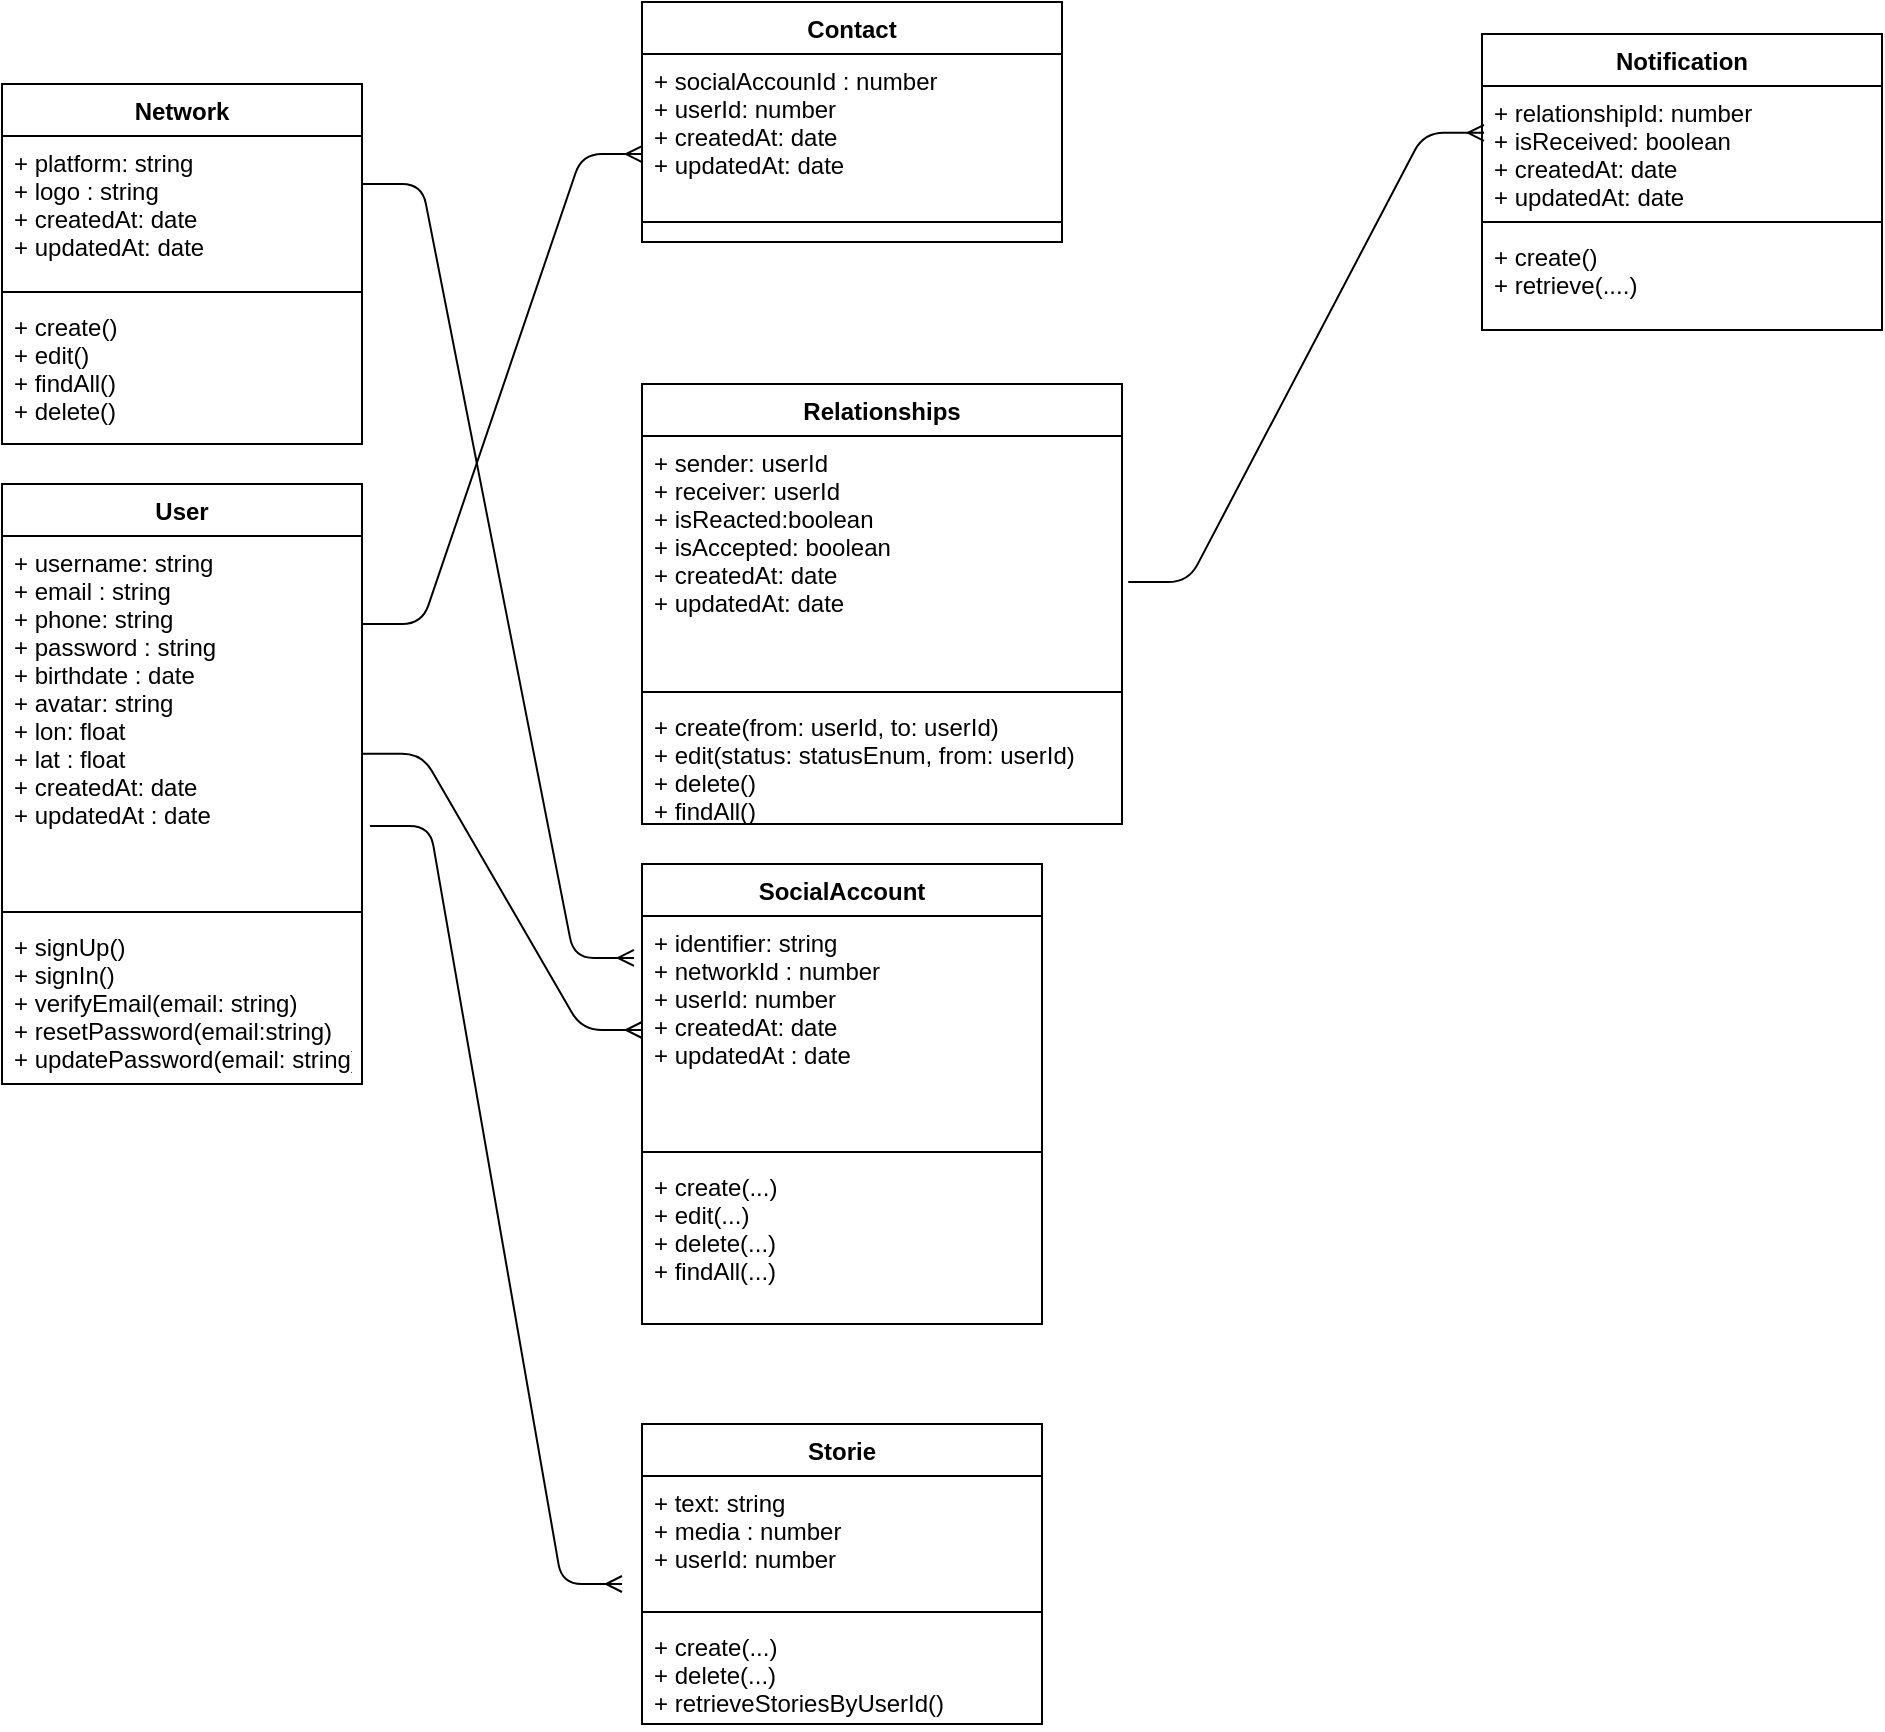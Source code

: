 <mxfile version="14.4.2" type="github">
  <diagram id="Mug0pGelg8B7DfXE1LOy" name="Page-1">
    <mxGraphModel dx="1422" dy="769" grid="1" gridSize="10" guides="1" tooltips="1" connect="1" arrows="1" fold="1" page="1" pageScale="1" pageWidth="850" pageHeight="1100" math="0" shadow="0">
      <root>
        <mxCell id="0" />
        <mxCell id="1" parent="0" />
        <mxCell id="fT1vzViWr6n6DPkHhAtO-1" value="User" style="swimlane;fontStyle=1;align=center;verticalAlign=top;childLayout=stackLayout;horizontal=1;startSize=26;horizontalStack=0;resizeParent=1;resizeParentMax=0;resizeLast=0;collapsible=1;marginBottom=0;" parent="1" vertex="1">
          <mxGeometry x="80" y="250" width="180" height="300" as="geometry" />
        </mxCell>
        <mxCell id="fT1vzViWr6n6DPkHhAtO-2" value="+ username: string&#xa;+ email : string&#xa;+ phone: string&#xa;+ password : string&#xa;+ birthdate : date&#xa;+ avatar: string&#xa;+ lon: float&#xa;+ lat : float&#xa;+ createdAt: date&#xa;+ updatedAt : date" style="text;strokeColor=none;fillColor=none;align=left;verticalAlign=top;spacingLeft=4;spacingRight=4;overflow=hidden;rotatable=0;points=[[0,0.5],[1,0.5]];portConstraint=eastwest;" parent="fT1vzViWr6n6DPkHhAtO-1" vertex="1">
          <mxGeometry y="26" width="180" height="184" as="geometry" />
        </mxCell>
        <mxCell id="fT1vzViWr6n6DPkHhAtO-3" value="" style="line;strokeWidth=1;fillColor=none;align=left;verticalAlign=middle;spacingTop=-1;spacingLeft=3;spacingRight=3;rotatable=0;labelPosition=right;points=[];portConstraint=eastwest;" parent="fT1vzViWr6n6DPkHhAtO-1" vertex="1">
          <mxGeometry y="210" width="180" height="8" as="geometry" />
        </mxCell>
        <mxCell id="fT1vzViWr6n6DPkHhAtO-4" value="+ signUp()&#xa;+ signIn()&#xa;+ verifyEmail(email: string)&#xa;+ resetPassword(email:string)&#xa;+ updatePassword(email: string)" style="text;strokeColor=none;fillColor=none;align=left;verticalAlign=top;spacingLeft=4;spacingRight=4;overflow=hidden;rotatable=0;points=[[0,0.5],[1,0.5]];portConstraint=eastwest;" parent="fT1vzViWr6n6DPkHhAtO-1" vertex="1">
          <mxGeometry y="218" width="180" height="82" as="geometry" />
        </mxCell>
        <mxCell id="fT1vzViWr6n6DPkHhAtO-5" value="SocialAccount" style="swimlane;fontStyle=1;align=center;verticalAlign=top;childLayout=stackLayout;horizontal=1;startSize=26;horizontalStack=0;resizeParent=1;resizeParentMax=0;resizeLast=0;collapsible=1;marginBottom=0;" parent="1" vertex="1">
          <mxGeometry x="400" y="440" width="200" height="230" as="geometry" />
        </mxCell>
        <mxCell id="fT1vzViWr6n6DPkHhAtO-6" value="+ identifier: string&#xa;+ networkId : number&#xa;+ userId: number&#xa;+ createdAt: date&#xa;+ updatedAt : date" style="text;strokeColor=none;fillColor=none;align=left;verticalAlign=top;spacingLeft=4;spacingRight=4;overflow=hidden;rotatable=0;points=[[0,0.5],[1,0.5]];portConstraint=eastwest;" parent="fT1vzViWr6n6DPkHhAtO-5" vertex="1">
          <mxGeometry y="26" width="200" height="114" as="geometry" />
        </mxCell>
        <mxCell id="fT1vzViWr6n6DPkHhAtO-7" value="" style="line;strokeWidth=1;fillColor=none;align=left;verticalAlign=middle;spacingTop=-1;spacingLeft=3;spacingRight=3;rotatable=0;labelPosition=right;points=[];portConstraint=eastwest;" parent="fT1vzViWr6n6DPkHhAtO-5" vertex="1">
          <mxGeometry y="140" width="200" height="8" as="geometry" />
        </mxCell>
        <mxCell id="fT1vzViWr6n6DPkHhAtO-8" value="+ create(...)&#xa;+ edit(...)&#xa;+ delete(...)&#xa;+ findAll(...)" style="text;strokeColor=none;fillColor=none;align=left;verticalAlign=top;spacingLeft=4;spacingRight=4;overflow=hidden;rotatable=0;points=[[0,0.5],[1,0.5]];portConstraint=eastwest;" parent="fT1vzViWr6n6DPkHhAtO-5" vertex="1">
          <mxGeometry y="148" width="200" height="82" as="geometry" />
        </mxCell>
        <mxCell id="fT1vzViWr6n6DPkHhAtO-9" value="Network" style="swimlane;fontStyle=1;align=center;verticalAlign=top;childLayout=stackLayout;horizontal=1;startSize=26;horizontalStack=0;resizeParent=1;resizeParentMax=0;resizeLast=0;collapsible=1;marginBottom=0;" parent="1" vertex="1">
          <mxGeometry x="80" y="50" width="180" height="180" as="geometry" />
        </mxCell>
        <mxCell id="fT1vzViWr6n6DPkHhAtO-10" value="+ platform: string&#xa;+ logo : string&#xa;+ createdAt: date&#xa;+ updatedAt: date&#xa;" style="text;strokeColor=none;fillColor=none;align=left;verticalAlign=top;spacingLeft=4;spacingRight=4;overflow=hidden;rotatable=0;points=[[0,0.5],[1,0.5]];portConstraint=eastwest;" parent="fT1vzViWr6n6DPkHhAtO-9" vertex="1">
          <mxGeometry y="26" width="180" height="74" as="geometry" />
        </mxCell>
        <mxCell id="fT1vzViWr6n6DPkHhAtO-11" value="" style="line;strokeWidth=1;fillColor=none;align=left;verticalAlign=middle;spacingTop=-1;spacingLeft=3;spacingRight=3;rotatable=0;labelPosition=right;points=[];portConstraint=eastwest;" parent="fT1vzViWr6n6DPkHhAtO-9" vertex="1">
          <mxGeometry y="100" width="180" height="8" as="geometry" />
        </mxCell>
        <mxCell id="fT1vzViWr6n6DPkHhAtO-12" value="+ create()&#xa;+ edit()&#xa;+ findAll()&#xa;+ delete()" style="text;strokeColor=none;fillColor=none;align=left;verticalAlign=top;spacingLeft=4;spacingRight=4;overflow=hidden;rotatable=0;points=[[0,0.5],[1,0.5]];portConstraint=eastwest;" parent="fT1vzViWr6n6DPkHhAtO-9" vertex="1">
          <mxGeometry y="108" width="180" height="72" as="geometry" />
        </mxCell>
        <mxCell id="fT1vzViWr6n6DPkHhAtO-13" value="Relationships" style="swimlane;fontStyle=1;align=center;verticalAlign=top;childLayout=stackLayout;horizontal=1;startSize=26;horizontalStack=0;resizeParent=1;resizeParentMax=0;resizeLast=0;collapsible=1;marginBottom=0;" parent="1" vertex="1">
          <mxGeometry x="400" y="200" width="240" height="220" as="geometry" />
        </mxCell>
        <mxCell id="fT1vzViWr6n6DPkHhAtO-14" value="+ sender: userId&#xa;+ receiver: userId&#xa;+ isReacted:boolean&#xa;+ isAccepted: boolean&#xa;+ createdAt: date&#xa;+ updatedAt: date" style="text;strokeColor=none;fillColor=none;align=left;verticalAlign=top;spacingLeft=4;spacingRight=4;overflow=hidden;rotatable=0;points=[[0,0.5],[1,0.5]];portConstraint=eastwest;" parent="fT1vzViWr6n6DPkHhAtO-13" vertex="1">
          <mxGeometry y="26" width="240" height="124" as="geometry" />
        </mxCell>
        <mxCell id="fT1vzViWr6n6DPkHhAtO-15" value="" style="line;strokeWidth=1;fillColor=none;align=left;verticalAlign=middle;spacingTop=-1;spacingLeft=3;spacingRight=3;rotatable=0;labelPosition=right;points=[];portConstraint=eastwest;" parent="fT1vzViWr6n6DPkHhAtO-13" vertex="1">
          <mxGeometry y="150" width="240" height="8" as="geometry" />
        </mxCell>
        <mxCell id="fT1vzViWr6n6DPkHhAtO-16" value="+ create(from: userId, to: userId)&#xa;+ edit(status: statusEnum, from: userId)&#xa;+ delete()&#xa;+ findAll()" style="text;strokeColor=none;fillColor=none;align=left;verticalAlign=top;spacingLeft=4;spacingRight=4;overflow=hidden;rotatable=0;points=[[0,0.5],[1,0.5]];portConstraint=eastwest;" parent="fT1vzViWr6n6DPkHhAtO-13" vertex="1">
          <mxGeometry y="158" width="240" height="62" as="geometry" />
        </mxCell>
        <mxCell id="fT1vzViWr6n6DPkHhAtO-17" value="Notification" style="swimlane;fontStyle=1;align=center;verticalAlign=top;childLayout=stackLayout;horizontal=1;startSize=26;horizontalStack=0;resizeParent=1;resizeParentMax=0;resizeLast=0;collapsible=1;marginBottom=0;" parent="1" vertex="1">
          <mxGeometry x="820" y="25" width="200" height="148" as="geometry" />
        </mxCell>
        <mxCell id="fT1vzViWr6n6DPkHhAtO-18" value="+ relationshipId: number&#xa;+ isReceived: boolean&#xa;+ createdAt: date&#xa;+ updatedAt: date" style="text;strokeColor=none;fillColor=none;align=left;verticalAlign=top;spacingLeft=4;spacingRight=4;overflow=hidden;rotatable=0;points=[[0,0.5],[1,0.5]];portConstraint=eastwest;" parent="fT1vzViWr6n6DPkHhAtO-17" vertex="1">
          <mxGeometry y="26" width="200" height="64" as="geometry" />
        </mxCell>
        <mxCell id="fT1vzViWr6n6DPkHhAtO-19" value="" style="line;strokeWidth=1;fillColor=none;align=left;verticalAlign=middle;spacingTop=-1;spacingLeft=3;spacingRight=3;rotatable=0;labelPosition=right;points=[];portConstraint=eastwest;" parent="fT1vzViWr6n6DPkHhAtO-17" vertex="1">
          <mxGeometry y="90" width="200" height="8" as="geometry" />
        </mxCell>
        <mxCell id="fT1vzViWr6n6DPkHhAtO-20" value="+ create()&#xa;+ retrieve(....)" style="text;strokeColor=none;fillColor=none;align=left;verticalAlign=top;spacingLeft=4;spacingRight=4;overflow=hidden;rotatable=0;points=[[0,0.5],[1,0.5]];portConstraint=eastwest;" parent="fT1vzViWr6n6DPkHhAtO-17" vertex="1">
          <mxGeometry y="98" width="200" height="50" as="geometry" />
        </mxCell>
        <mxCell id="6ev2js1aMyy8YJKUwDyO-6" value="" style="edgeStyle=entityRelationEdgeStyle;fontSize=12;html=1;endArrow=ERmany;exitX=1;exitY=0.592;exitDx=0;exitDy=0;exitPerimeter=0;entryX=0;entryY=0.5;entryDx=0;entryDy=0;" parent="1" source="fT1vzViWr6n6DPkHhAtO-2" target="fT1vzViWr6n6DPkHhAtO-6" edge="1">
          <mxGeometry width="100" height="100" relative="1" as="geometry">
            <mxPoint x="370" y="750" as="sourcePoint" />
            <mxPoint x="470" y="650" as="targetPoint" />
          </mxGeometry>
        </mxCell>
        <mxCell id="6ev2js1aMyy8YJKUwDyO-7" value="" style="edgeStyle=entityRelationEdgeStyle;fontSize=12;html=1;endArrow=ERmany;entryX=-0.02;entryY=0.184;entryDx=0;entryDy=0;entryPerimeter=0;" parent="1" target="fT1vzViWr6n6DPkHhAtO-6" edge="1">
          <mxGeometry width="100" height="100" relative="1" as="geometry">
            <mxPoint x="260" y="100" as="sourcePoint" />
            <mxPoint x="400" y="250" as="targetPoint" />
          </mxGeometry>
        </mxCell>
        <mxCell id="t8JxSWjr8xF7TFP2QAHL-1" value="Storie" style="swimlane;fontStyle=1;align=center;verticalAlign=top;childLayout=stackLayout;horizontal=1;startSize=26;horizontalStack=0;resizeParent=1;resizeParentMax=0;resizeLast=0;collapsible=1;marginBottom=0;" parent="1" vertex="1">
          <mxGeometry x="400" y="720" width="200" height="150" as="geometry" />
        </mxCell>
        <mxCell id="t8JxSWjr8xF7TFP2QAHL-2" value="+ text: string&#xa;+ media : number&#xa;+ userId: number" style="text;strokeColor=none;fillColor=none;align=left;verticalAlign=top;spacingLeft=4;spacingRight=4;overflow=hidden;rotatable=0;points=[[0,0.5],[1,0.5]];portConstraint=eastwest;" parent="t8JxSWjr8xF7TFP2QAHL-1" vertex="1">
          <mxGeometry y="26" width="200" height="64" as="geometry" />
        </mxCell>
        <mxCell id="t8JxSWjr8xF7TFP2QAHL-3" value="" style="line;strokeWidth=1;fillColor=none;align=left;verticalAlign=middle;spacingTop=-1;spacingLeft=3;spacingRight=3;rotatable=0;labelPosition=right;points=[];portConstraint=eastwest;" parent="t8JxSWjr8xF7TFP2QAHL-1" vertex="1">
          <mxGeometry y="90" width="200" height="8" as="geometry" />
        </mxCell>
        <mxCell id="t8JxSWjr8xF7TFP2QAHL-4" value="+ create(...)&#xa;+ delete(...)&#xa;+ retrieveStoriesByUserId()" style="text;strokeColor=none;fillColor=none;align=left;verticalAlign=top;spacingLeft=4;spacingRight=4;overflow=hidden;rotatable=0;points=[[0,0.5],[1,0.5]];portConstraint=eastwest;" parent="t8JxSWjr8xF7TFP2QAHL-1" vertex="1">
          <mxGeometry y="98" width="200" height="52" as="geometry" />
        </mxCell>
        <mxCell id="t8JxSWjr8xF7TFP2QAHL-5" value="" style="edgeStyle=entityRelationEdgeStyle;fontSize=12;html=1;endArrow=ERmany;exitX=1.022;exitY=0.788;exitDx=0;exitDy=0;exitPerimeter=0;" parent="1" source="fT1vzViWr6n6DPkHhAtO-2" edge="1">
          <mxGeometry width="100" height="100" relative="1" as="geometry">
            <mxPoint x="230" y="680" as="sourcePoint" />
            <mxPoint x="390" y="800" as="targetPoint" />
          </mxGeometry>
        </mxCell>
        <mxCell id="3vqIvaPLigdiUKxNOaDE-1" value="" style="edgeStyle=entityRelationEdgeStyle;fontSize=12;html=1;endArrow=ERmany;entryX=0.005;entryY=0.366;entryDx=0;entryDy=0;entryPerimeter=0;exitX=1.013;exitY=0.589;exitDx=0;exitDy=0;exitPerimeter=0;" edge="1" parent="1" source="fT1vzViWr6n6DPkHhAtO-14" target="fT1vzViWr6n6DPkHhAtO-18">
          <mxGeometry width="100" height="100" relative="1" as="geometry">
            <mxPoint x="670" y="250" as="sourcePoint" />
            <mxPoint x="770" y="150" as="targetPoint" />
          </mxGeometry>
        </mxCell>
        <mxCell id="3vqIvaPLigdiUKxNOaDE-2" value="Contact" style="swimlane;fontStyle=1;align=center;verticalAlign=top;childLayout=stackLayout;horizontal=1;startSize=26;horizontalStack=0;resizeParent=1;resizeParentMax=0;resizeLast=0;collapsible=1;marginBottom=0;" vertex="1" parent="1">
          <mxGeometry x="400" y="9" width="210" height="120" as="geometry" />
        </mxCell>
        <mxCell id="3vqIvaPLigdiUKxNOaDE-3" value="+ socialAccounId : number&#xa;+ userId: number &#xa;+ createdAt: date&#xa;+ updatedAt: date&#xa;" style="text;strokeColor=none;fillColor=none;align=left;verticalAlign=top;spacingLeft=4;spacingRight=4;overflow=hidden;rotatable=0;points=[[0,0.5],[1,0.5]];portConstraint=eastwest;" vertex="1" parent="3vqIvaPLigdiUKxNOaDE-2">
          <mxGeometry y="26" width="210" height="74" as="geometry" />
        </mxCell>
        <mxCell id="3vqIvaPLigdiUKxNOaDE-4" value="" style="line;strokeWidth=1;fillColor=none;align=left;verticalAlign=middle;spacingTop=-1;spacingLeft=3;spacingRight=3;rotatable=0;labelPosition=right;points=[];portConstraint=eastwest;" vertex="1" parent="3vqIvaPLigdiUKxNOaDE-2">
          <mxGeometry y="100" width="210" height="20" as="geometry" />
        </mxCell>
        <mxCell id="3vqIvaPLigdiUKxNOaDE-7" value="" style="edgeStyle=entityRelationEdgeStyle;fontSize=12;html=1;endArrow=ERmany;entryX=0;entryY=0.676;entryDx=0;entryDy=0;entryPerimeter=0;" edge="1" parent="1" target="3vqIvaPLigdiUKxNOaDE-3">
          <mxGeometry width="100" height="100" relative="1" as="geometry">
            <mxPoint x="260" y="320" as="sourcePoint" />
            <mxPoint x="360" y="220" as="targetPoint" />
          </mxGeometry>
        </mxCell>
      </root>
    </mxGraphModel>
  </diagram>
</mxfile>
